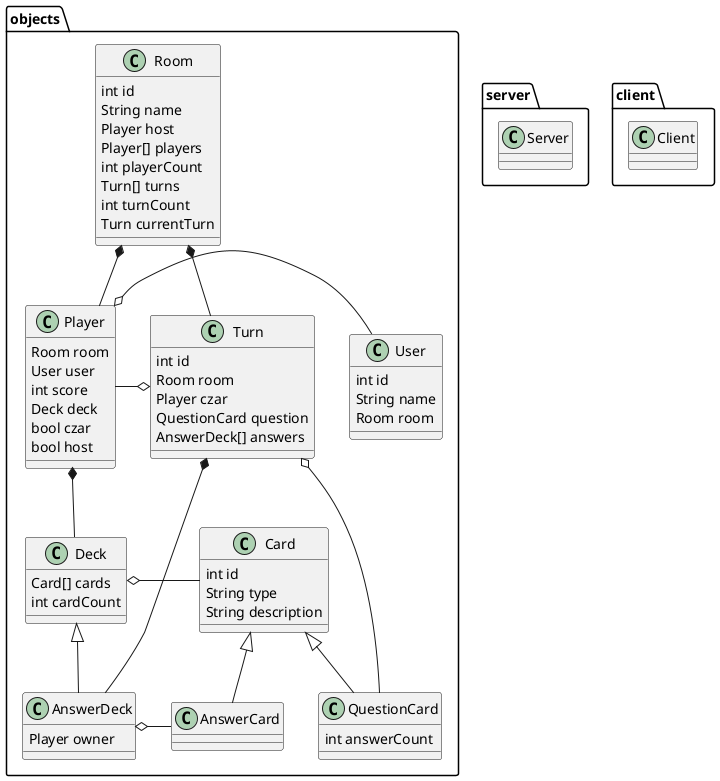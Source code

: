 @startuml

namespace objects {

  Player o- User

  class User {
    int id
    String name
    Room room
  }

  Player *-- Deck

  class Player {
    Room room
    User user
    int score
    Deck deck
    bool czar
    bool host
  }

  Room *-- Turn
  Room *-- Player

  class Room {
    int id
    String name
    Player host
    Player[] players
    int playerCount
    Turn[] turns
    int turnCount
    Turn currentTurn
  }

  Turn o- Player
  Turn *-- AnswerDeck
  Turn o-- QuestionCard

  class Turn {
    int id
    Room room
    Player czar
    QuestionCard question
    AnswerDeck[] answers
  }

  Deck <|-- AnswerDeck
  AnswerDeck o- AnswerCard

  class AnswerDeck {
    Player owner
  }

  Deck o- Card

  class Deck {
    Card[] cards
    int cardCount
  }

  class Card {
    int id
    String type
    String description
  }

  Card <|-- QuestionCard
  Card <|-- AnswerCard

  class QuestionCard {
    int answerCount
  }

  class AnswerCard {
  }

}

namespace server {
  class Server {
  }
}

namespace client {
  class Client {
  }
}

@enduml
